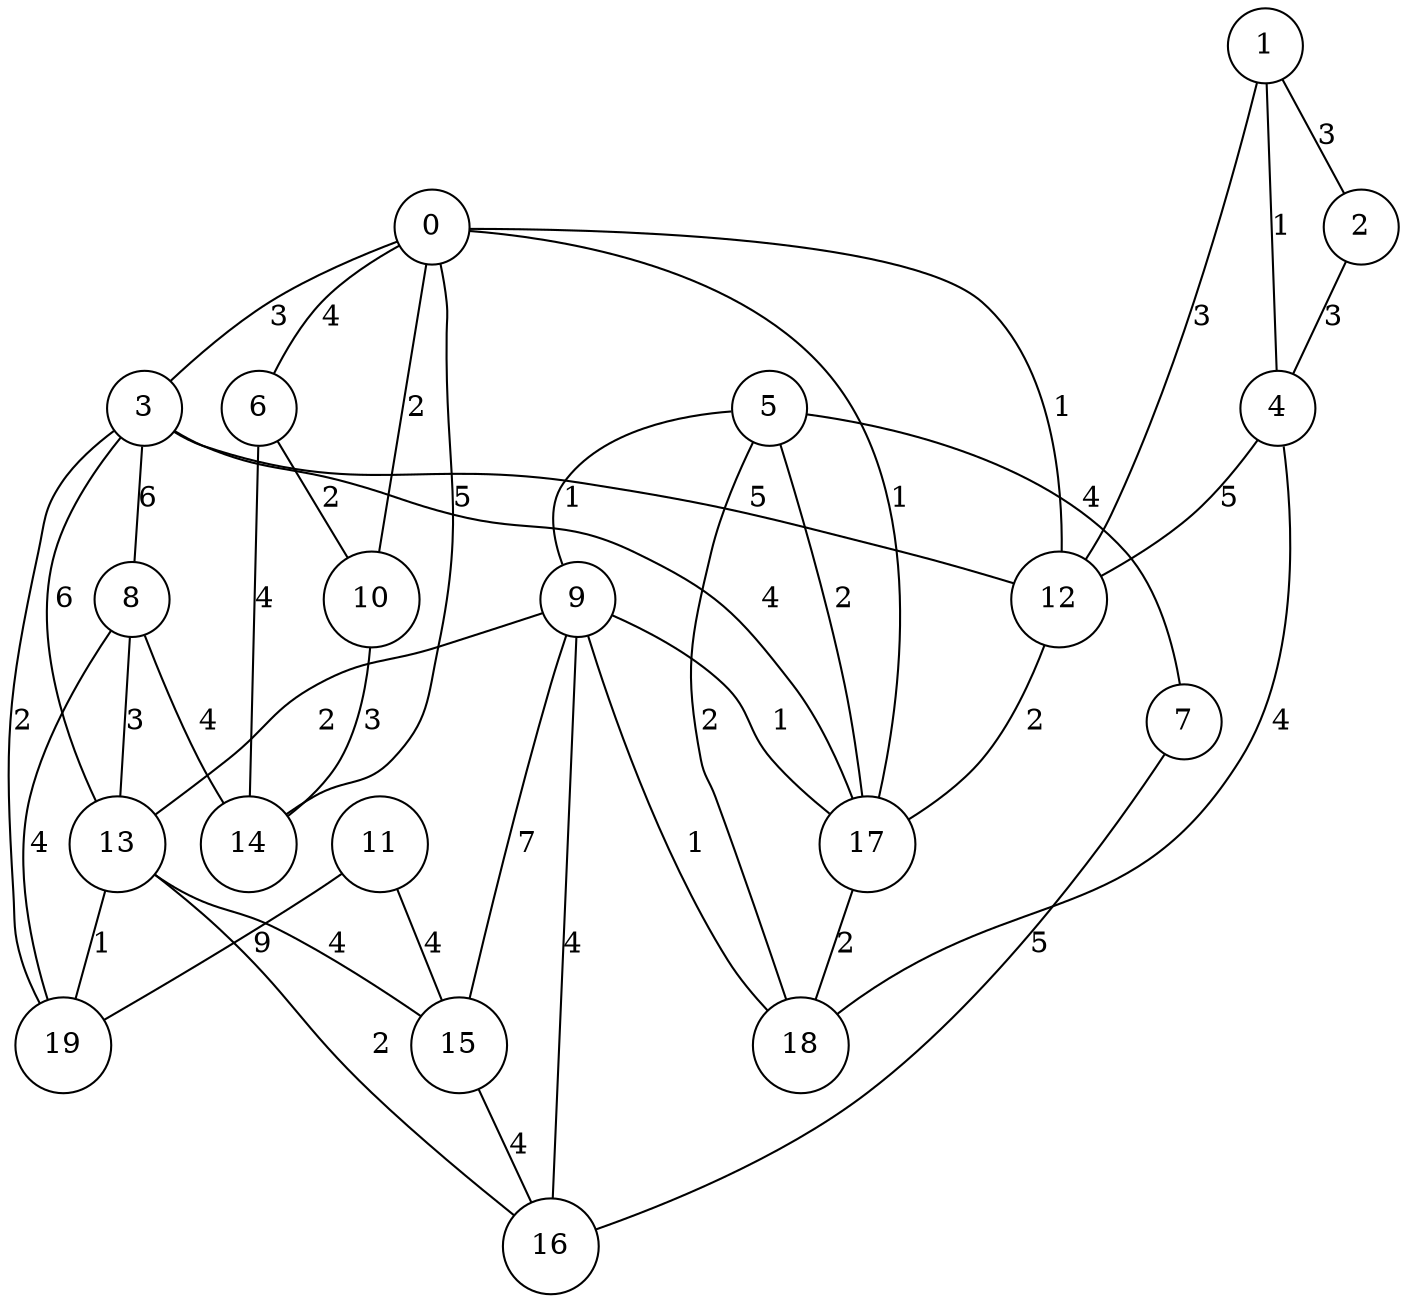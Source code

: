 graph qubit_interaction_graph {
    node [shape=circle];
    0 -- 14 [label=5];
    0 -- 6 [label=4];
    0 -- 10 [label=2];
    0 -- 3 [label=3];
    0 -- 17 [label=1];
    0 -- 12 [label=1];
    1 -- 12 [label=3];
    1 -- 4 [label=1];
    1 -- 2 [label=3];
    2 -- 4 [label=3];
    3 -- 8 [label=6];
    3 -- 13 [label=6];
    3 -- 17 [label=4];
    3 -- 12 [label=5];
    3 -- 19 [label=2];
    4 -- 18 [label=4];
    4 -- 12 [label=5];
    5 -- 18 [label=2];
    5 -- 7 [label=4];
    5 -- 17 [label=2];
    5 -- 9 [label=1];
    6 -- 14 [label=4];
    6 -- 10 [label=2];
    7 -- 16 [label=5];
    8 -- 14 [label=4];
    8 -- 19 [label=4];
    8 -- 13 [label=3];
    9 -- 16 [label=4];
    9 -- 15 [label=7];
    9 -- 13 [label=2];
    9 -- 18 [label=1];
    9 -- 17 [label=1];
    10 -- 14 [label=3];
    11 -- 19 [label=9];
    11 -- 15 [label=4];
    12 -- 17 [label=2];
    13 -- 15 [label=4];
    13 -- 19 [label=1];
    13 -- 16 [label=2];
    15 -- 16 [label=4];
    17 -- 18 [label=2];
}